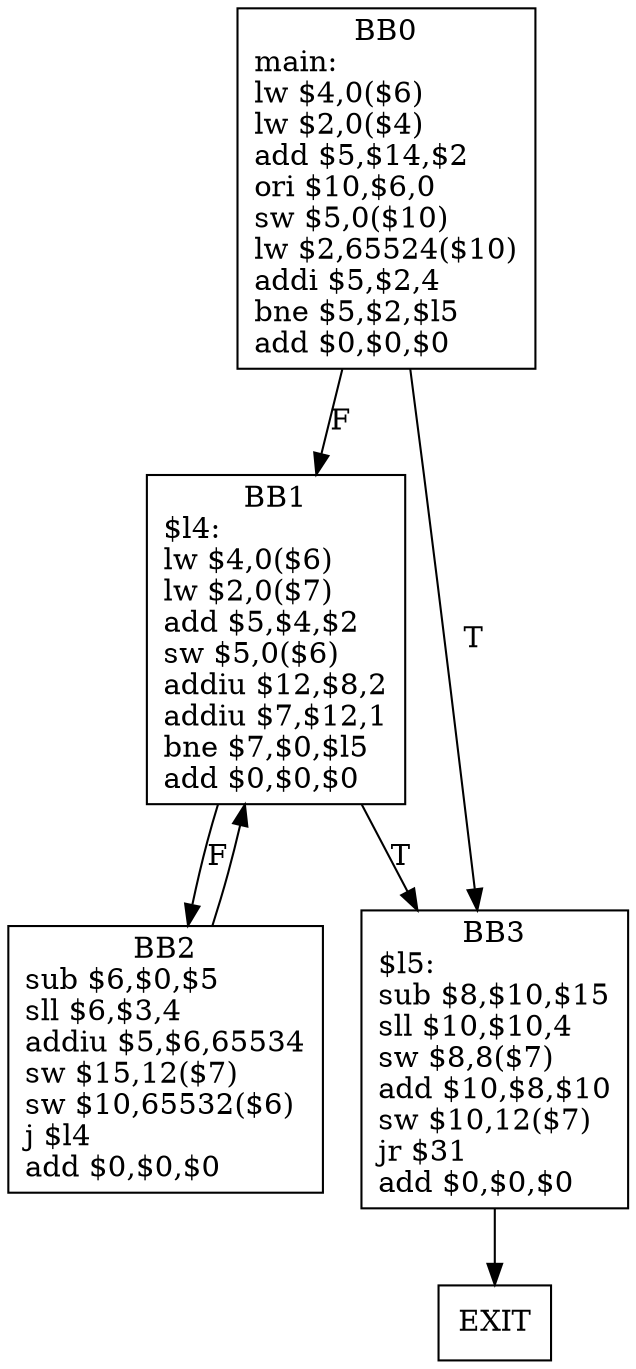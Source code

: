 digraph G1 {
node [shape = box];
BB0 [label = "BB0\nmain:\llw $4,0($6)\llw $2,0($4)\ladd $5,$14,$2\lori $10,$6,0\lsw $5,0($10)\llw $2,65524($10)\laddi $5,$2,4\lbne $5,$2,$l5\ladd $0,$0,$0\l"] ;
BB0 -> BB1 [style = filled, label = "F"];
BB0 -> BB3[style = filled, label = "T"];
BB1 [label = "BB1\n$l4:\llw $4,0($6)\llw $2,0($7)\ladd $5,$4,$2\lsw $5,0($6)\laddiu $12,$8,2\laddiu $7,$12,1\lbne $7,$0,$l5\ladd $0,$0,$0\l"] ;
BB1 -> BB2 [style = filled, label = "F"];
BB1 -> BB3[style = filled, label = "T"];
BB2 [label = "BB2\nsub $6,$0,$5\lsll $6,$3,4\laddiu $5,$6,65534\lsw $15,12($7)\lsw $10,65532($6)\lj $l4\ladd $0,$0,$0\l"] ;
BB2 -> BB1 [style = filled, label = ""];
BB3 [label = "BB3\n$l5:\lsub $8,$10,$15\lsll $10,$10,4\lsw $8,8($7)\ladd $10,$8,$10\lsw $10,12($7)\ljr $31\ladd $0,$0,$0\l"] ;
BB3 -> EXIT  [style = filled, label = ""];
}
